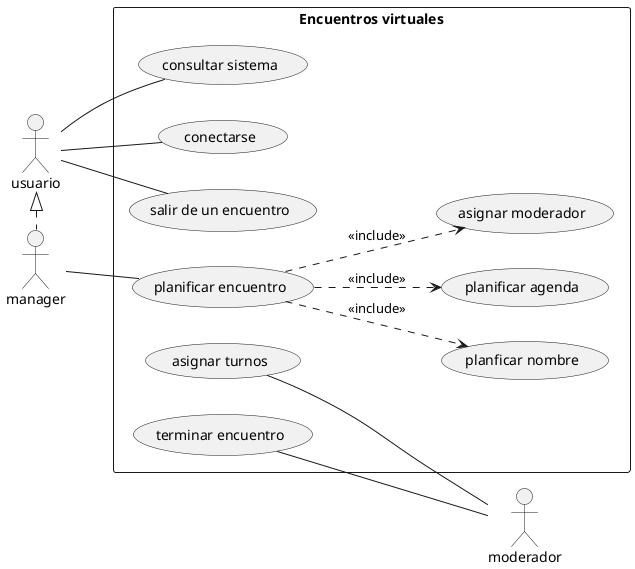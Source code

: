 @startuml
'https://plantuml.com/use-case-diagram
left to right direction

actor usuario
actor manager
usuario <|. manager
actor moderador
rectangle "Encuentros virtuales" {
    usuario -- (consultar sistema)
    usuario -- (conectarse)
    usuario -- (salir de un encuentro)

    manager -- (planificar encuentro)
    (planificar encuentro) ..> (planficar nombre): <<include>>
    (planificar encuentro) ..> (planificar agenda): <<include>>
    (planificar encuentro) ..> (asignar moderador): <<include>>

    (asignar turnos) -- moderador
    (terminar encuentro) -- moderador
}



@enduml
